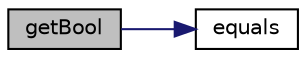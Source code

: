 digraph "getBool"
{
 // LATEX_PDF_SIZE
  edge [fontname="Helvetica",fontsize="10",labelfontname="Helvetica",labelfontsize="10"];
  node [fontname="Helvetica",fontsize="10",shape=record];
  rankdir="LR";
  Node1 [label="getBool",height=0.2,width=0.4,color="black", fillcolor="grey75", style="filled", fontcolor="black",tooltip=" "];
  Node1 -> Node2 [color="midnightblue",fontsize="10",style="solid",fontname="Helvetica"];
  Node2 [label="equals",height=0.2,width=0.4,color="black", fillcolor="white", style="filled",URL="$Settings_8cpp.html#aff9866f8a028d8bf9bc2b956fcf6000d",tooltip=" "];
}
